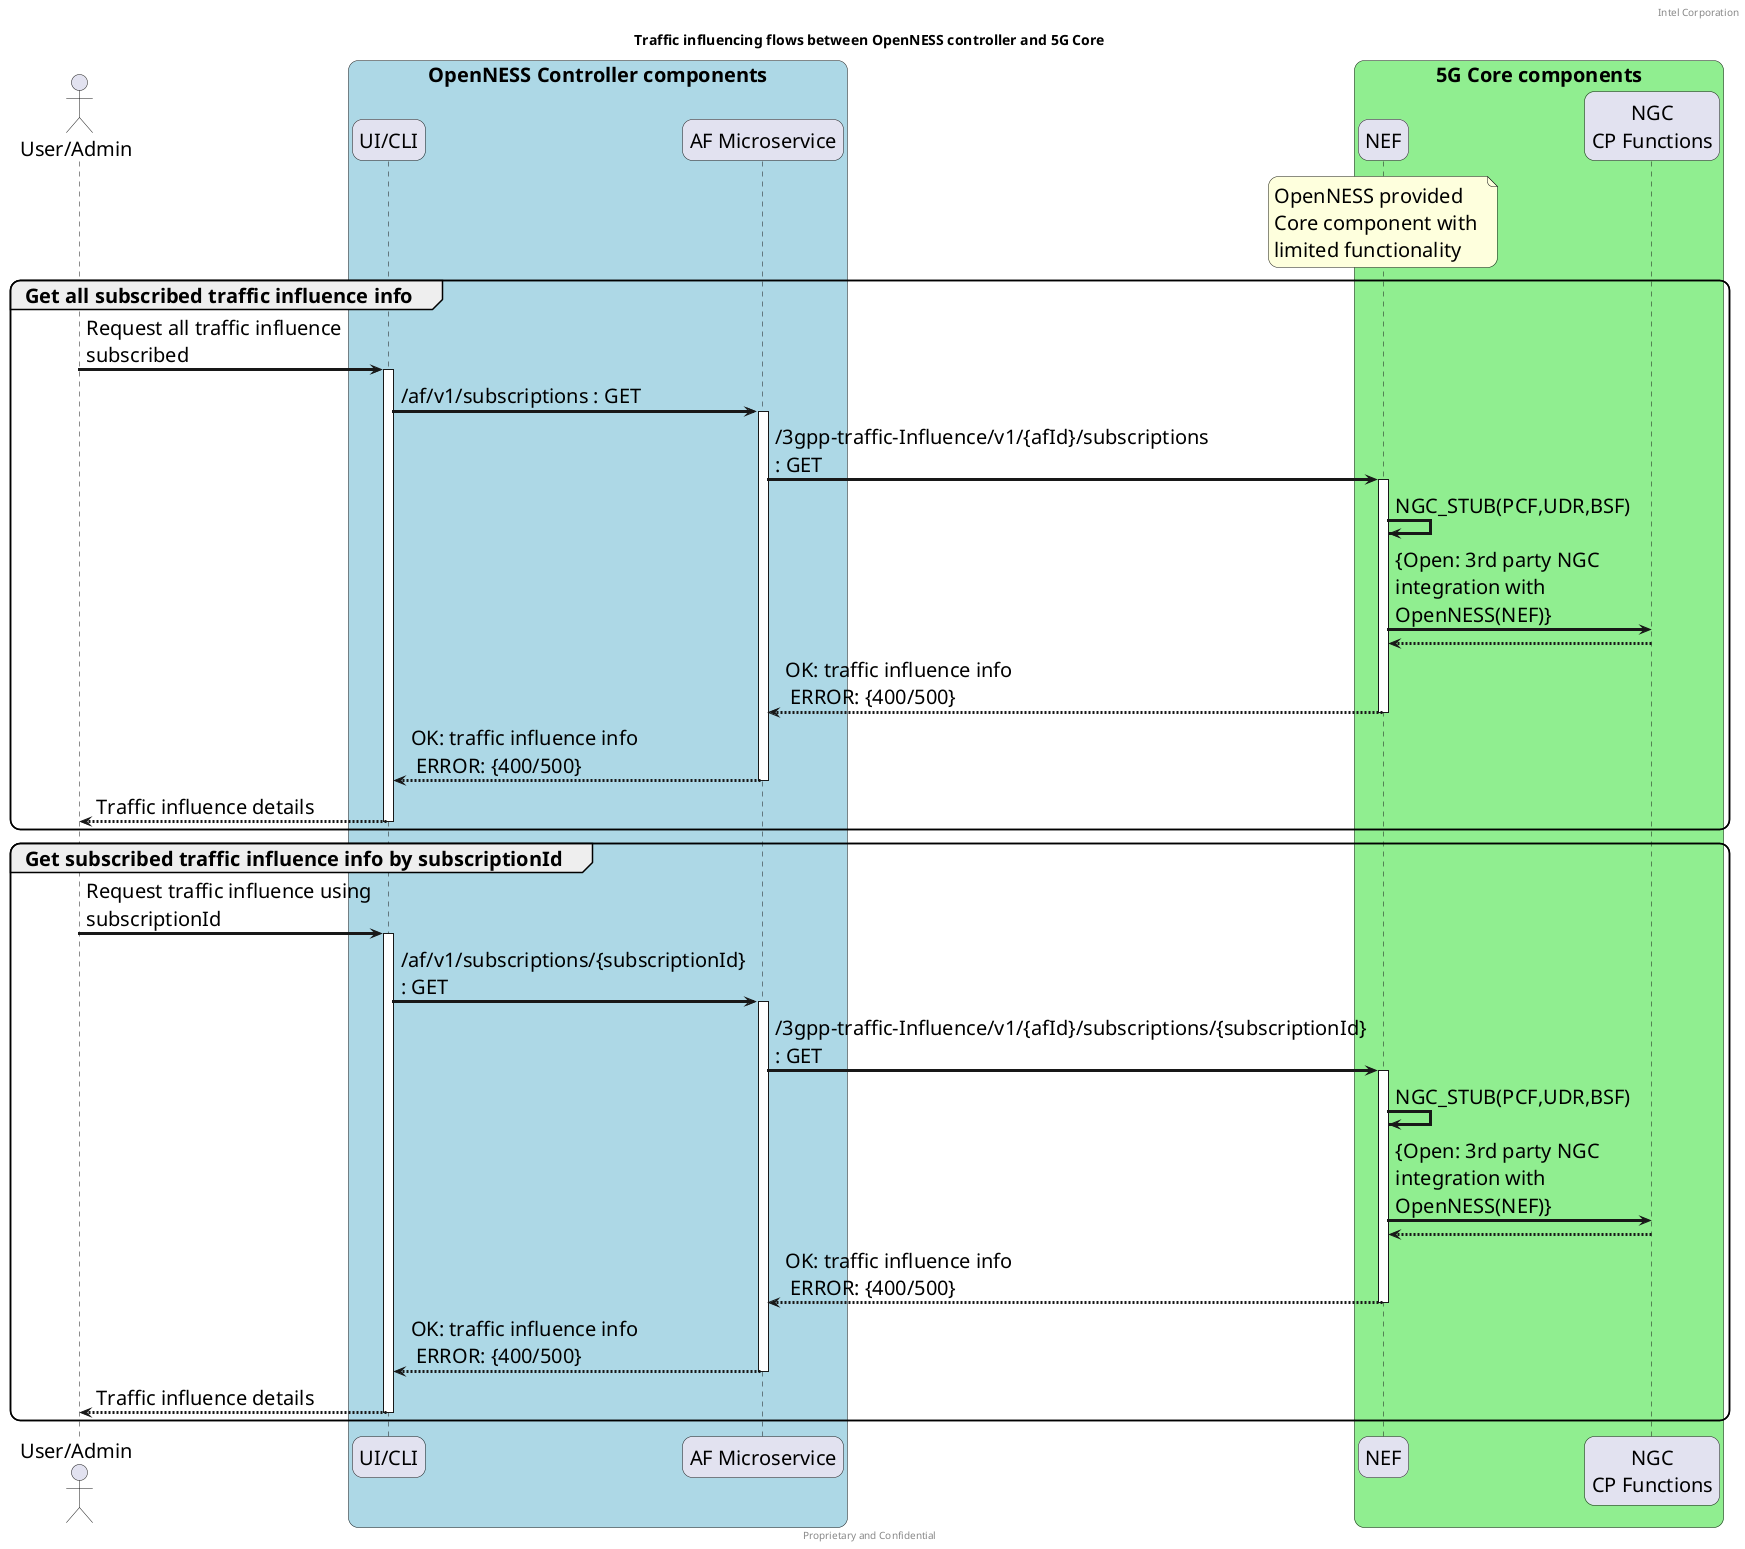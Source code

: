 @startuml
/' SPDX-License-Identifier: Apache-2.0
   Copyright (c) 2020 Intel Corporation
'/
skinparam monochrome false
skinparam roundcorner 20
skinparam defaultFontName "Intel Clear"
skinparam defaultFontSize 20
skinparam maxmessagesize 300
skinparam sequenceArrowThickness 3

header Intel Corporation
footer Proprietary and Confidential
title Traffic influencing flows between OpenNESS controller and 5G Core

actor "User/Admin" as user
box "OpenNESS Controller components" #LightBlue
    participant "UI/CLI" as cnca 
    participant "AF Microservice" as af
end box
box "5G Core components" #LightGreen
    participant "NEF" as nef
    note over nef 
        OpenNESS provided 
        Core component with 
        limited functionality
    end note
    participant "NGC\nCP Functions" as ngccp
end box

group Get all subscribed traffic influence info 
    user -> cnca : Request all traffic influence subscribed  
    activate cnca 
    cnca -> af : /af/v1/subscriptions : GET
    activate af
    af -> nef : /3gpp-traffic-Influence/v1/{afId}/subscriptions : GET 
    activate nef
    nef -> nef : NGC_STUB(PCF,UDR,BSF)
    nef -> ngccp : {Open: 3rd party NGC integration with OpenNESS(NEF)}
    ngccp --> nef :
    nef --> af : OK: traffic influence info \n ERROR: {400/500}
    deactivate nef
    af --> cnca : OK: traffic influence info \n ERROR: {400/500}
    deactivate af
    cnca --> user : Traffic influence details 
    deactivate cnca 
end group

group Get subscribed traffic influence info by subscriptionId
    user -> cnca : Request traffic influence using subscriptionId 
    activate cnca 
    cnca -> af : /af/v1/subscriptions/{subscriptionId} : GET
    activate af
    af -> nef : /3gpp-traffic-Influence/v1/{afId}/subscriptions/{subscriptionId} : GET 
    activate nef
    nef -> nef : NGC_STUB(PCF,UDR,BSF)
    nef -> ngccp : {Open: 3rd party NGC integration with OpenNESS(NEF)}
    ngccp --> nef :
    nef --> af : OK: traffic influence info \n ERROR: {400/500}
    deactivate nef
    af --> cnca : OK: traffic influence info \n ERROR: {400/500}
    deactivate af
    cnca --> user : Traffic influence details 
    deactivate cnca 
end group

@enduml

